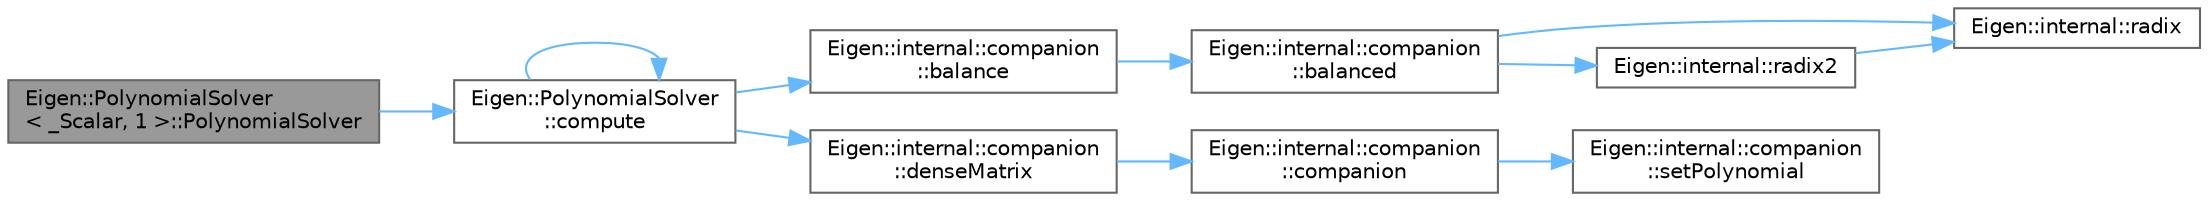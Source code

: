 digraph "Eigen::PolynomialSolver&lt; _Scalar, 1 &gt;::PolynomialSolver"
{
 // LATEX_PDF_SIZE
  bgcolor="transparent";
  edge [fontname=Helvetica,fontsize=10,labelfontname=Helvetica,labelfontsize=10];
  node [fontname=Helvetica,fontsize=10,shape=box,height=0.2,width=0.4];
  rankdir="LR";
  Node1 [id="Node000001",label="Eigen::PolynomialSolver\l\< _Scalar, 1 \>::PolynomialSolver",height=0.2,width=0.4,color="gray40", fillcolor="grey60", style="filled", fontcolor="black",tooltip=" "];
  Node1 -> Node2 [id="edge11_Node000001_Node000002",color="steelblue1",style="solid",tooltip=" "];
  Node2 [id="Node000002",label="Eigen::PolynomialSolver\l::compute",height=0.2,width=0.4,color="grey40", fillcolor="white", style="filled",URL="$class_eigen_1_1_polynomial_solver.html#ac3ceae48528f3798d44c15a025cb03b8",tooltip=" "];
  Node2 -> Node3 [id="edge12_Node000002_Node000003",color="steelblue1",style="solid",tooltip=" "];
  Node3 [id="Node000003",label="Eigen::internal::companion\l::balance",height=0.2,width=0.4,color="grey40", fillcolor="white", style="filled",URL="$class_eigen_1_1internal_1_1companion.html#a7362d054f04f6d554fb6c8a279287000",tooltip=" "];
  Node3 -> Node4 [id="edge13_Node000003_Node000004",color="steelblue1",style="solid",tooltip=" "];
  Node4 [id="Node000004",label="Eigen::internal::companion\l::balanced",height=0.2,width=0.4,color="grey40", fillcolor="white", style="filled",URL="$class_eigen_1_1internal_1_1companion.html#ac5c7b024fdd218ea68165bd948f48e83",tooltip=" "];
  Node4 -> Node5 [id="edge14_Node000004_Node000005",color="steelblue1",style="solid",tooltip=" "];
  Node5 [id="Node000005",label="Eigen::internal::radix",height=0.2,width=0.4,color="grey40", fillcolor="white", style="filled",URL="$namespace_eigen_1_1internal.html#a55dafaacb3ca3978243f34a1e1a88d74",tooltip=" "];
  Node4 -> Node6 [id="edge15_Node000004_Node000006",color="steelblue1",style="solid",tooltip=" "];
  Node6 [id="Node000006",label="Eigen::internal::radix2",height=0.2,width=0.4,color="grey40", fillcolor="white", style="filled",URL="$namespace_eigen_1_1internal.html#a3049019ef9e11eeb1f5790e1d2a09287",tooltip=" "];
  Node6 -> Node5 [id="edge16_Node000006_Node000005",color="steelblue1",style="solid",tooltip=" "];
  Node2 -> Node2 [id="edge17_Node000002_Node000002",color="steelblue1",style="solid",tooltip=" "];
  Node2 -> Node7 [id="edge18_Node000002_Node000007",color="steelblue1",style="solid",tooltip=" "];
  Node7 [id="Node000007",label="Eigen::internal::companion\l::denseMatrix",height=0.2,width=0.4,color="grey40", fillcolor="white", style="filled",URL="$class_eigen_1_1internal_1_1companion.html#ad1708946cec9972b8347aa47b72302f2",tooltip=" "];
  Node7 -> Node8 [id="edge19_Node000007_Node000008",color="steelblue1",style="solid",tooltip=" "];
  Node8 [id="Node000008",label="Eigen::internal::companion\l::companion",height=0.2,width=0.4,color="grey40", fillcolor="white", style="filled",URL="$class_eigen_1_1internal_1_1companion.html#a83f785c9dd58c7733ed37a962e618b59",tooltip=" "];
  Node8 -> Node9 [id="edge20_Node000008_Node000009",color="steelblue1",style="solid",tooltip=" "];
  Node9 [id="Node000009",label="Eigen::internal::companion\l::setPolynomial",height=0.2,width=0.4,color="grey40", fillcolor="white", style="filled",URL="$class_eigen_1_1internal_1_1companion.html#a9a47d9aae9fa578cb7b0e6531b02dbb0",tooltip=" "];
}
